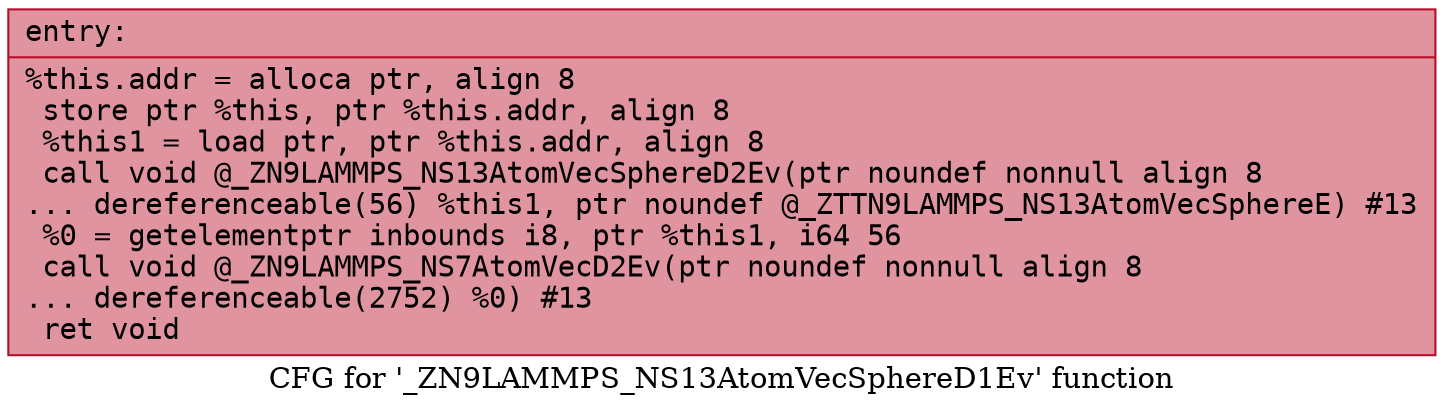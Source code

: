 digraph "CFG for '_ZN9LAMMPS_NS13AtomVecSphereD1Ev' function" {
	label="CFG for '_ZN9LAMMPS_NS13AtomVecSphereD1Ev' function";

	Node0x55b7012245a0 [shape=record,color="#b70d28ff", style=filled, fillcolor="#b70d2870" fontname="Courier",label="{entry:\l|  %this.addr = alloca ptr, align 8\l  store ptr %this, ptr %this.addr, align 8\l  %this1 = load ptr, ptr %this.addr, align 8\l  call void @_ZN9LAMMPS_NS13AtomVecSphereD2Ev(ptr noundef nonnull align 8\l... dereferenceable(56) %this1, ptr noundef @_ZTTN9LAMMPS_NS13AtomVecSphereE) #13\l  %0 = getelementptr inbounds i8, ptr %this1, i64 56\l  call void @_ZN9LAMMPS_NS7AtomVecD2Ev(ptr noundef nonnull align 8\l... dereferenceable(2752) %0) #13\l  ret void\l}"];
}
